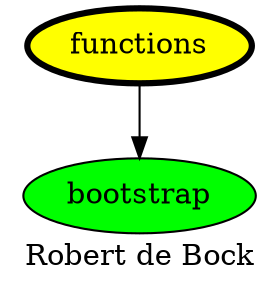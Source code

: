 digraph PhiloDilemma {
  label = "Robert de Bock" ;
  overlap=false
  {
    bootstrap [fillcolor=green style=filled]
    functions [fillcolor=yellow style=filled penwidth=3]
  }
  functions -> bootstrap
}
